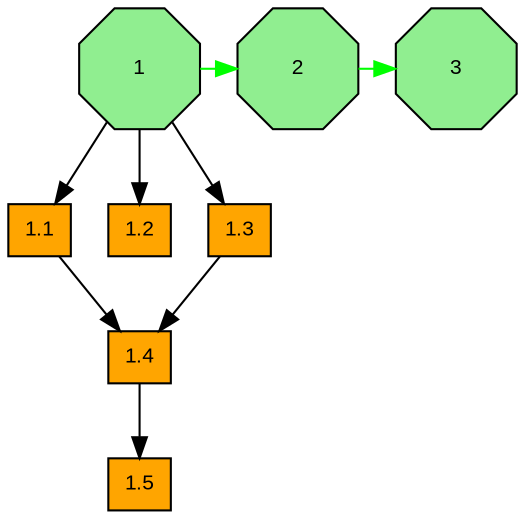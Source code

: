 
  digraph G {
      // basic 1: hello world
      basic_1[label="1", tooltip="Hello World", fontname="Arial", fontsize=10, height=.8,width=.8,shape="octagon",style="filled", color=black,fillcolor=lightgreen,href="https://gitlab.com/gmdpapers/hydrothermalfoam/-/tree/master/cookbooks/helloworld",target="_top"];
      basic_1_1[label="1.1", tooltip="Nonuniform fixed temperature BC",fontname="Arial", fontsize=10, height=.35,width=.35,shape="box",style="filled",fillcolor=orange, color=black,href="https://gitlab.com/gmdpapers/hydrothermalfoam/-/tree/master/cookbooks/nonUniformFixedValueBC",target="_top"];
      basic_1_2[label="1.2", tooltip="Time-dependent permeability", fontname="Arial", fontsize=10, height=.35,width=.35,shape="box",style="filled", fillcolor=orange, color=black,href="https://gitlab.com/gmdpapers/hydrothermalfoam/-/tree/master/cookbooks/timeDependentPerm",target="_top"];
      basic_1_3[label="1.3", tooltip="Gmsh", fontname="Arial", fontsize=10, height=.35,width=.35,shape="box",style="filled", fillcolor=orange, color=black,href="https://gitlab.com/gmdpapers/hydrothermalfoam/-/tree/master/cookbooks/gmsh",target="_top"];
      basic_1_4[label="1.4", tooltip="3D box", fontname="Arial", fontsize=10, height=.35,width=.35,shape="box",style="filled", fillcolor=orange, color=black,href="https://gitlab.com/gmdpapers/hydrothermalfoam/-/tree/master/cookbooks/3Dbox",target="_top"];
      basic_1_5[label="1.5", tooltip="Parallel computing", fontname="Arial", fontsize=10, height=.35,width=.35,shape="box",style="filled", fillcolor=orange, color=black,href="https://gitlab.com/gmdpapers/hydrothermalfoam/-/tree/master/cookbooks/3Dbox_par",target="_top"];
      
      basic_1 ->basic_1_1;
      basic_1 ->basic_1_2;
      basic_1 ->basic_1_3;
      basic_1_1 ->basic_1_4;
      basic_1_3 ->basic_1_4;
      basic_1_4 ->basic_1_5;

      // basic 2: Pipe Model
      basic_2[label="2", tooltip="Pipe Model", fontname="Arial", fontsize=10,  height=.8,width=.8,shape="octagon",style="filled", color=black,fillcolor=lightgreen,href="https://gitlab.com/gmdpapers/hydrothermalfoam/-/tree/master/cookbooks/pipe",target="_top"];
      // basic_2_1[label="2.1", tooltip="Three-dimensional case 1", fontname="Arial", fontsize=10, height=.35,width=.35,shape="box",style="filled", fillcolor=orange, color=black,href="https://gitlab.com/gmdpapers/hydrothermalfoam/-/tree/master/cookbooks/pipe_3D_1",target="_top"];
      // basic_2_2[label="2.2", tooltip="Three-dimensional case 2", fontname="Arial", fontsize=10, height=.35,width=.35,shape="box",style="filled", fillcolor=orange, color=black,href="https://gitlab.com/gmdpapers/hydrothermalfoam/-/tree/master/cookbooks/pipe_3D_2",target="_top"];
      // basic_2 ->basic_2_1;
      // basic_2_1 ->basic_2_2;
      // basic_1_3 -> basic_2 [color=pink];
      // basic_1_4 -> basic_2 [color=cyan];
      // basic 3: single pass model
      basic_3[label="3", tooltip="single pass model", fontname="Arial", fontsize=10,  height=.8,width=.8,shape="octagon",style="filled", color=black,fillcolor=lightgreen,href="https://gitlab.com/gmdpapers/hydrothermalfoam/-/tree/master/cookbooks/singlePass",target="_top"];
      // basic_1_3 -> basic_3 [color=pink];
      // basic_1_4 -> basic_3 [color=cyan];

      // basic 4: 
      // basic_4[label="4", tooltip="Detachment fault", fontname="Arial", fontsize=10, height=.8,width=.8,shape="octagon",style="filled", color=black,fillcolor=lightgreen,href="https://gitlab.com/gmdpapers/hydrothermalfoam/-/tree/master/cookbooks/detachmentFault",target="_top"];
      // basic_1_3 -> basic_4 [color=pink];
      // basic_1_4 -> basic_4 [color=cyan];
      // connection basic models
      basic_1 -> basic_2 -> basic_3  [color=green,constraint=false];

      // basic_1_4 ->basic_2_1;
  }